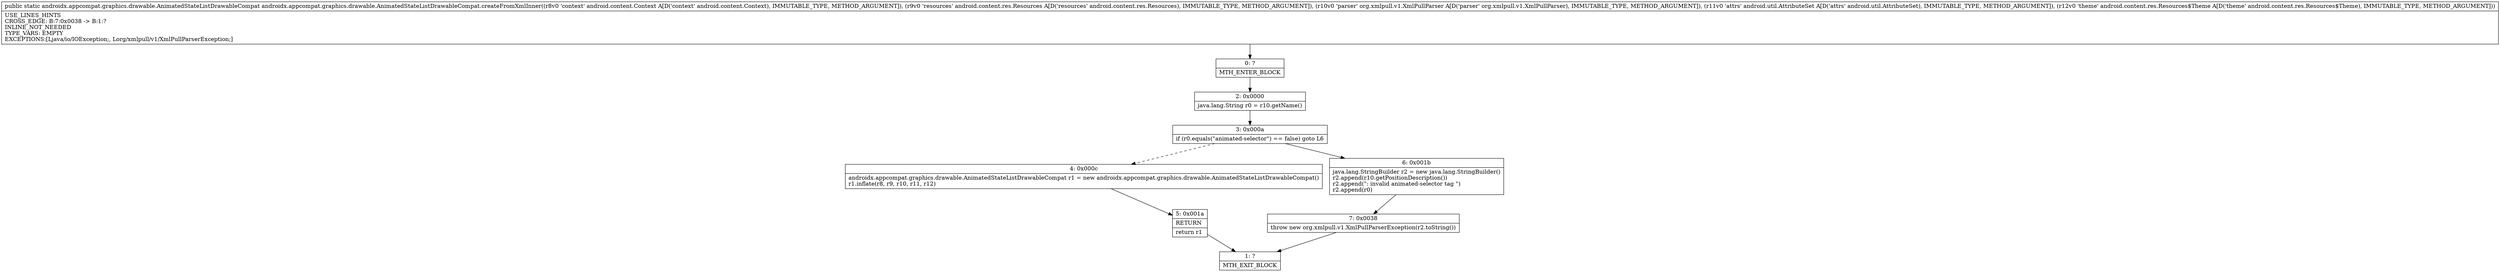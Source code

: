 digraph "CFG forandroidx.appcompat.graphics.drawable.AnimatedStateListDrawableCompat.createFromXmlInner(Landroid\/content\/Context;Landroid\/content\/res\/Resources;Lorg\/xmlpull\/v1\/XmlPullParser;Landroid\/util\/AttributeSet;Landroid\/content\/res\/Resources$Theme;)Landroidx\/appcompat\/graphics\/drawable\/AnimatedStateListDrawableCompat;" {
Node_0 [shape=record,label="{0\:\ ?|MTH_ENTER_BLOCK\l}"];
Node_2 [shape=record,label="{2\:\ 0x0000|java.lang.String r0 = r10.getName()\l}"];
Node_3 [shape=record,label="{3\:\ 0x000a|if (r0.equals(\"animated\-selector\") == false) goto L6\l}"];
Node_4 [shape=record,label="{4\:\ 0x000c|androidx.appcompat.graphics.drawable.AnimatedStateListDrawableCompat r1 = new androidx.appcompat.graphics.drawable.AnimatedStateListDrawableCompat()\lr1.inflate(r8, r9, r10, r11, r12)\l}"];
Node_5 [shape=record,label="{5\:\ 0x001a|RETURN\l|return r1\l}"];
Node_1 [shape=record,label="{1\:\ ?|MTH_EXIT_BLOCK\l}"];
Node_6 [shape=record,label="{6\:\ 0x001b|java.lang.StringBuilder r2 = new java.lang.StringBuilder()\lr2.append(r10.getPositionDescription())\lr2.append(\": invalid animated\-selector tag \")\lr2.append(r0)\l}"];
Node_7 [shape=record,label="{7\:\ 0x0038|throw new org.xmlpull.v1.XmlPullParserException(r2.toString())\l}"];
MethodNode[shape=record,label="{public static androidx.appcompat.graphics.drawable.AnimatedStateListDrawableCompat androidx.appcompat.graphics.drawable.AnimatedStateListDrawableCompat.createFromXmlInner((r8v0 'context' android.content.Context A[D('context' android.content.Context), IMMUTABLE_TYPE, METHOD_ARGUMENT]), (r9v0 'resources' android.content.res.Resources A[D('resources' android.content.res.Resources), IMMUTABLE_TYPE, METHOD_ARGUMENT]), (r10v0 'parser' org.xmlpull.v1.XmlPullParser A[D('parser' org.xmlpull.v1.XmlPullParser), IMMUTABLE_TYPE, METHOD_ARGUMENT]), (r11v0 'attrs' android.util.AttributeSet A[D('attrs' android.util.AttributeSet), IMMUTABLE_TYPE, METHOD_ARGUMENT]), (r12v0 'theme' android.content.res.Resources$Theme A[D('theme' android.content.res.Resources$Theme), IMMUTABLE_TYPE, METHOD_ARGUMENT]))  | USE_LINES_HINTS\lCROSS_EDGE: B:7:0x0038 \-\> B:1:?\lINLINE_NOT_NEEDED\lTYPE_VARS: EMPTY\lEXCEPTIONS:[Ljava\/io\/IOException;, Lorg\/xmlpull\/v1\/XmlPullParserException;]\l}"];
MethodNode -> Node_0;Node_0 -> Node_2;
Node_2 -> Node_3;
Node_3 -> Node_4[style=dashed];
Node_3 -> Node_6;
Node_4 -> Node_5;
Node_5 -> Node_1;
Node_6 -> Node_7;
Node_7 -> Node_1;
}

